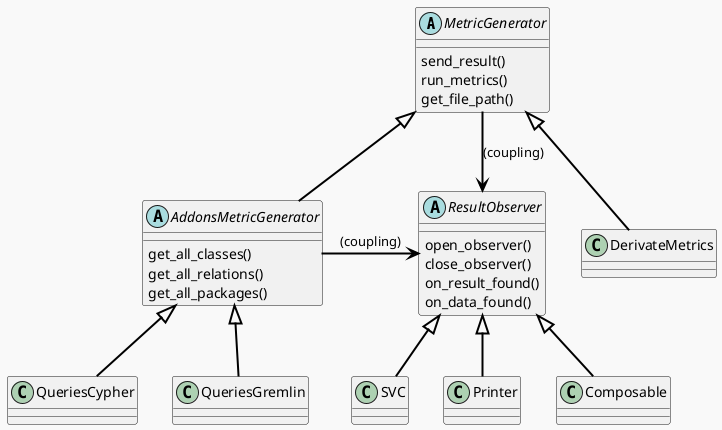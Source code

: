 @startuml resultQueries-resultObserver
skinparam packageStyle rectangle
skinparam shadowing false
skinparam backgroundColor #F9F9F9
skinparam packageBackgroundColor #DDDDDD
skinparam packageBorderColor #000000
skinparam arrowColor #000000
skinparam arrowThickness 2

abstract class MetricGenerator {
    send_result()
    run_metrics()
    get_file_path()
}

abstract class AddonsMetricGenerator{
    get_all_classes()
    get_all_relations()
    get_all_packages()
}
abstract class ResultObserver {
    open_observer()
    close_observer()
    on_result_found()
    on_data_found()
}

class QueriesCypher
class QueriesGremlin

class DerivateMetrics

class Printer
class Composable
class SVC


MetricGenerator <|-- DerivateMetrics
MetricGenerator <|-- AddonsMetricGenerator

AddonsMetricGenerator <|-- QueriesCypher   
AddonsMetricGenerator <|-- QueriesGremlin

ResultObserver <|-- Printer
ResultObserver <|-- Composable
ResultObserver <|-- SVC

MetricGenerator -> ResultObserver : (coupling)
AddonsMetricGenerator -> ResultObserver : (coupling)
@enduml